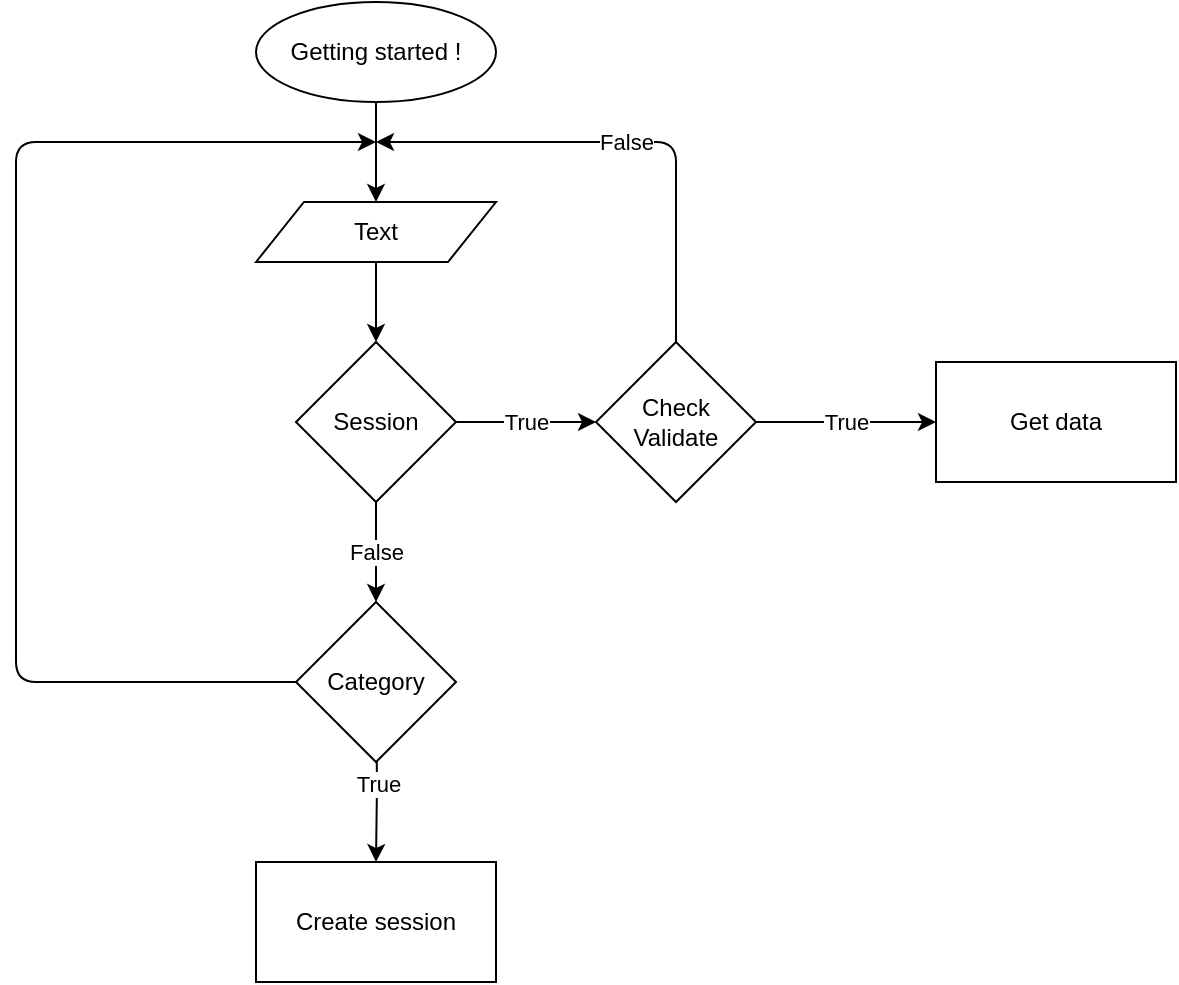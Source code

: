 <mxfile version="12.3.3" type="device" pages="1"><diagram id="6a731a19-8d31-9384-78a2-239565b7b9f0" name="Page-1"><mxGraphModel dx="868" dy="488" grid="1" gridSize="10" guides="1" tooltips="1" connect="1" arrows="1" fold="1" page="1" pageScale="1" pageWidth="1169" pageHeight="827" background="#ffffff" math="0" shadow="0"><root><mxCell id="0"/><mxCell id="1" parent="0"/><mxCell id="m88X4iEPwwolPRl3n4XF-55" value="Getting started !" style="ellipse;whiteSpace=wrap;html=1;" vertex="1" parent="1"><mxGeometry x="360" y="210" width="120" height="50" as="geometry"/></mxCell><mxCell id="m88X4iEPwwolPRl3n4XF-59" style="edgeStyle=orthogonalEdgeStyle;rounded=0;orthogonalLoop=1;jettySize=auto;html=1;exitX=0.5;exitY=1;exitDx=0;exitDy=0;entryX=0.5;entryY=0;entryDx=0;entryDy=0;" edge="1" parent="1" source="m88X4iEPwwolPRl3n4XF-56" target="m88X4iEPwwolPRl3n4XF-58"><mxGeometry relative="1" as="geometry"><mxPoint x="420" y="370" as="targetPoint"/></mxGeometry></mxCell><mxCell id="m88X4iEPwwolPRl3n4XF-56" value="Text" style="shape=parallelogram;perimeter=parallelogramPerimeter;whiteSpace=wrap;html=1;" vertex="1" parent="1"><mxGeometry x="360" y="310" width="120" height="30" as="geometry"/></mxCell><mxCell id="m88X4iEPwwolPRl3n4XF-57" value="" style="endArrow=classic;html=1;exitX=0.5;exitY=1;exitDx=0;exitDy=0;entryX=0.5;entryY=0;entryDx=0;entryDy=0;" edge="1" parent="1" source="m88X4iEPwwolPRl3n4XF-55" target="m88X4iEPwwolPRl3n4XF-56"><mxGeometry width="50" height="50" relative="1" as="geometry"><mxPoint x="360" y="420" as="sourcePoint"/><mxPoint x="410" y="370" as="targetPoint"/></mxGeometry></mxCell><mxCell id="m88X4iEPwwolPRl3n4XF-64" value="False" style="edgeStyle=orthogonalEdgeStyle;rounded=0;orthogonalLoop=1;jettySize=auto;html=1;entryX=0.5;entryY=0;entryDx=0;entryDy=0;" edge="1" parent="1" source="m88X4iEPwwolPRl3n4XF-58" target="m88X4iEPwwolPRl3n4XF-76"><mxGeometry relative="1" as="geometry"><mxPoint x="290" y="480" as="targetPoint"/></mxGeometry></mxCell><mxCell id="m88X4iEPwwolPRl3n4XF-58" value="Session" style="rhombus;whiteSpace=wrap;html=1;" vertex="1" parent="1"><mxGeometry x="380" y="380" width="80" height="80" as="geometry"/></mxCell><mxCell id="m88X4iEPwwolPRl3n4XF-62" value="True" style="endArrow=classic;html=1;exitX=1;exitY=0.5;exitDx=0;exitDy=0;entryX=0;entryY=0.5;entryDx=0;entryDy=0;" edge="1" parent="1" source="m88X4iEPwwolPRl3n4XF-58" target="m88X4iEPwwolPRl3n4XF-71"><mxGeometry width="50" height="50" relative="1" as="geometry"><mxPoint x="500" y="450" as="sourcePoint"/><mxPoint x="562" y="420" as="targetPoint"/></mxGeometry></mxCell><mxCell id="m88X4iEPwwolPRl3n4XF-67" value="True" style="edgeStyle=orthogonalEdgeStyle;rounded=0;orthogonalLoop=1;jettySize=auto;html=1;exitX=0.5;exitY=1;exitDx=0;exitDy=0;entryX=0.5;entryY=0;entryDx=0;entryDy=0;" edge="1" parent="1" target="m88X4iEPwwolPRl3n4XF-66"><mxGeometry relative="1" as="geometry"><mxPoint x="420" y="560" as="sourcePoint"/></mxGeometry></mxCell><mxCell id="m88X4iEPwwolPRl3n4XF-66" value="Create session" style="rounded=0;whiteSpace=wrap;html=1;" vertex="1" parent="1"><mxGeometry x="360" y="640" width="120" height="60" as="geometry"/></mxCell><mxCell id="m88X4iEPwwolPRl3n4XF-71" value="Check Validate" style="rhombus;whiteSpace=wrap;html=1;" vertex="1" parent="1"><mxGeometry x="530" y="380" width="80" height="80" as="geometry"/></mxCell><mxCell id="m88X4iEPwwolPRl3n4XF-73" value="False&lt;br&gt;" style="endArrow=classic;html=1;exitX=0.5;exitY=0;exitDx=0;exitDy=0;" edge="1" parent="1" source="m88X4iEPwwolPRl3n4XF-71"><mxGeometry width="50" height="50" relative="1" as="geometry"><mxPoint x="630" y="365" as="sourcePoint"/><mxPoint x="420" y="280" as="targetPoint"/><Array as="points"><mxPoint x="570" y="280"/></Array></mxGeometry></mxCell><mxCell id="m88X4iEPwwolPRl3n4XF-74" value="True&lt;br&gt;" style="endArrow=classic;html=1;exitX=1;exitY=0.5;exitDx=0;exitDy=0;entryX=0;entryY=0.5;entryDx=0;entryDy=0;" edge="1" parent="1" source="m88X4iEPwwolPRl3n4XF-71" target="m88X4iEPwwolPRl3n4XF-75"><mxGeometry width="50" height="50" relative="1" as="geometry"><mxPoint x="640" y="430" as="sourcePoint"/><mxPoint x="670" y="420" as="targetPoint"/></mxGeometry></mxCell><mxCell id="m88X4iEPwwolPRl3n4XF-75" value="Get data" style="rounded=0;whiteSpace=wrap;html=1;" vertex="1" parent="1"><mxGeometry x="700" y="390" width="120" height="60" as="geometry"/></mxCell><mxCell id="m88X4iEPwwolPRl3n4XF-76" value="Category" style="rhombus;whiteSpace=wrap;html=1;" vertex="1" parent="1"><mxGeometry x="380" y="510" width="80" height="80" as="geometry"/></mxCell><mxCell id="m88X4iEPwwolPRl3n4XF-78" value="" style="endArrow=classic;html=1;exitX=0;exitY=0.5;exitDx=0;exitDy=0;" edge="1" parent="1" source="m88X4iEPwwolPRl3n4XF-76"><mxGeometry width="50" height="50" relative="1" as="geometry"><mxPoint x="270" y="580" as="sourcePoint"/><mxPoint x="420" y="280" as="targetPoint"/><Array as="points"><mxPoint x="240" y="550"/><mxPoint x="240" y="280"/></Array></mxGeometry></mxCell></root></mxGraphModel></diagram></mxfile>
